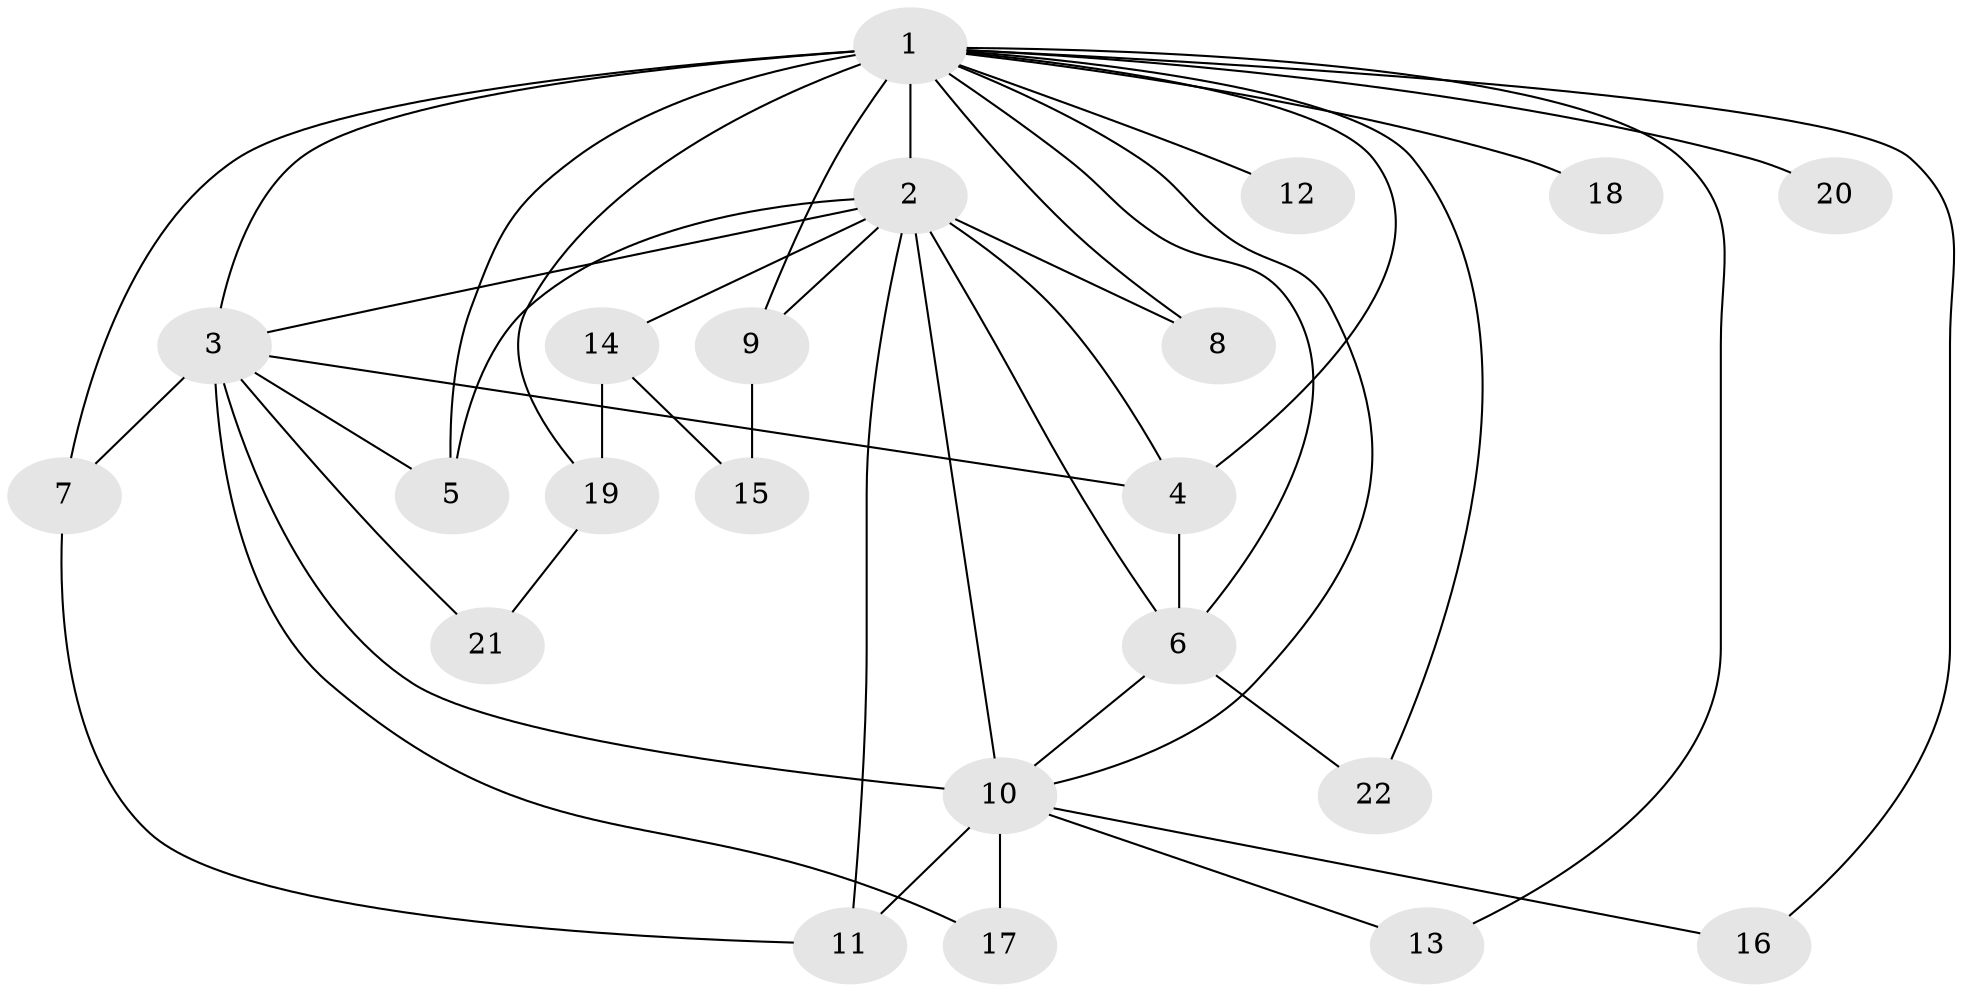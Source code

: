 // original degree distribution, {12: 0.05454545454545454, 21: 0.01818181818181818, 13: 0.03636363636363636, 18: 0.01818181818181818, 17: 0.01818181818181818, 10: 0.01818181818181818, 16: 0.01818181818181818, 3: 0.21818181818181817, 6: 0.01818181818181818, 4: 0.07272727272727272, 5: 0.03636363636363636, 2: 0.45454545454545453, 8: 0.01818181818181818}
// Generated by graph-tools (version 1.1) at 2025/49/03/04/25 22:49:56]
// undirected, 22 vertices, 43 edges
graph export_dot {
  node [color=gray90,style=filled];
  1;
  2;
  3;
  4;
  5;
  6;
  7;
  8;
  9;
  10;
  11;
  12;
  13;
  14;
  15;
  16;
  17;
  18;
  19;
  20;
  21;
  22;
  1 -- 2 [weight=10.0];
  1 -- 3 [weight=14.0];
  1 -- 4 [weight=5.0];
  1 -- 5 [weight=2.0];
  1 -- 6 [weight=1.0];
  1 -- 7 [weight=2.0];
  1 -- 8 [weight=7.0];
  1 -- 9 [weight=2.0];
  1 -- 10 [weight=3.0];
  1 -- 12 [weight=1.0];
  1 -- 13 [weight=1.0];
  1 -- 16 [weight=1.0];
  1 -- 18 [weight=2.0];
  1 -- 19 [weight=1.0];
  1 -- 20 [weight=1.0];
  1 -- 22 [weight=1.0];
  2 -- 3 [weight=4.0];
  2 -- 4 [weight=2.0];
  2 -- 5 [weight=1.0];
  2 -- 6 [weight=1.0];
  2 -- 8 [weight=2.0];
  2 -- 9 [weight=2.0];
  2 -- 10 [weight=3.0];
  2 -- 11 [weight=1.0];
  2 -- 14 [weight=1.0];
  3 -- 4 [weight=3.0];
  3 -- 5 [weight=1.0];
  3 -- 7 [weight=1.0];
  3 -- 10 [weight=2.0];
  3 -- 17 [weight=1.0];
  3 -- 21 [weight=1.0];
  4 -- 6 [weight=2.0];
  6 -- 10 [weight=1.0];
  6 -- 22 [weight=1.0];
  7 -- 11 [weight=1.0];
  9 -- 15 [weight=1.0];
  10 -- 11 [weight=2.0];
  10 -- 13 [weight=1.0];
  10 -- 16 [weight=1.0];
  10 -- 17 [weight=2.0];
  14 -- 15 [weight=1.0];
  14 -- 19 [weight=1.0];
  19 -- 21 [weight=1.0];
}
